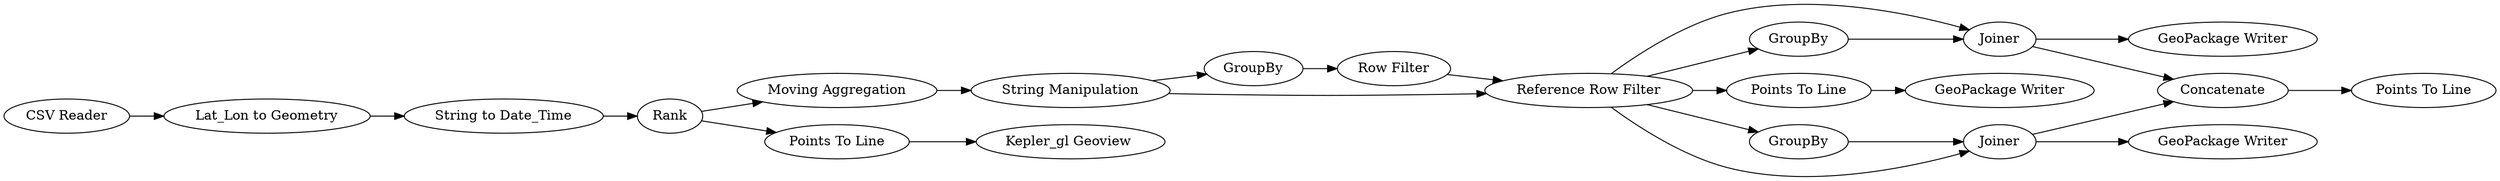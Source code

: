 digraph {
	7 -> 8
	4 -> 5
	8 -> 9
	15 -> 18
	2 -> 3
	12 -> 13
	18 -> 19
	11 -> 16
	11 -> 17
	14 -> 15
	17 -> 18
	1 -> 2
	11 -> 12
	10 -> 11
	8 -> 11
	17 -> 21
	4 -> 7
	11 -> 15
	3 -> 4
	11 -> 14
	15 -> 20
	5 -> 6
	9 -> 10
	16 -> 17
	7 [label="Moving Aggregation"]
	9 [label=GroupBy]
	18 [label=Concatenate]
	21 [label="GeoPackage Writer"]
	8 [label="String Manipulation"]
	17 [label=Joiner]
	3 [label="String to Date_Time"]
	19 [label="Points To Line"]
	6 [label="Kepler_gl Geoview "]
	15 [label=Joiner]
	12 [label="Points To Line"]
	10 [label="Row Filter"]
	16 [label=GroupBy]
	1 [label="CSV Reader"]
	11 [label="Reference Row Filter"]
	4 [label=Rank]
	14 [label=GroupBy]
	5 [label="Points To Line"]
	13 [label="GeoPackage Writer"]
	20 [label="GeoPackage Writer"]
	2 [label="Lat_Lon to Geometry"]
	rankdir=LR
}
